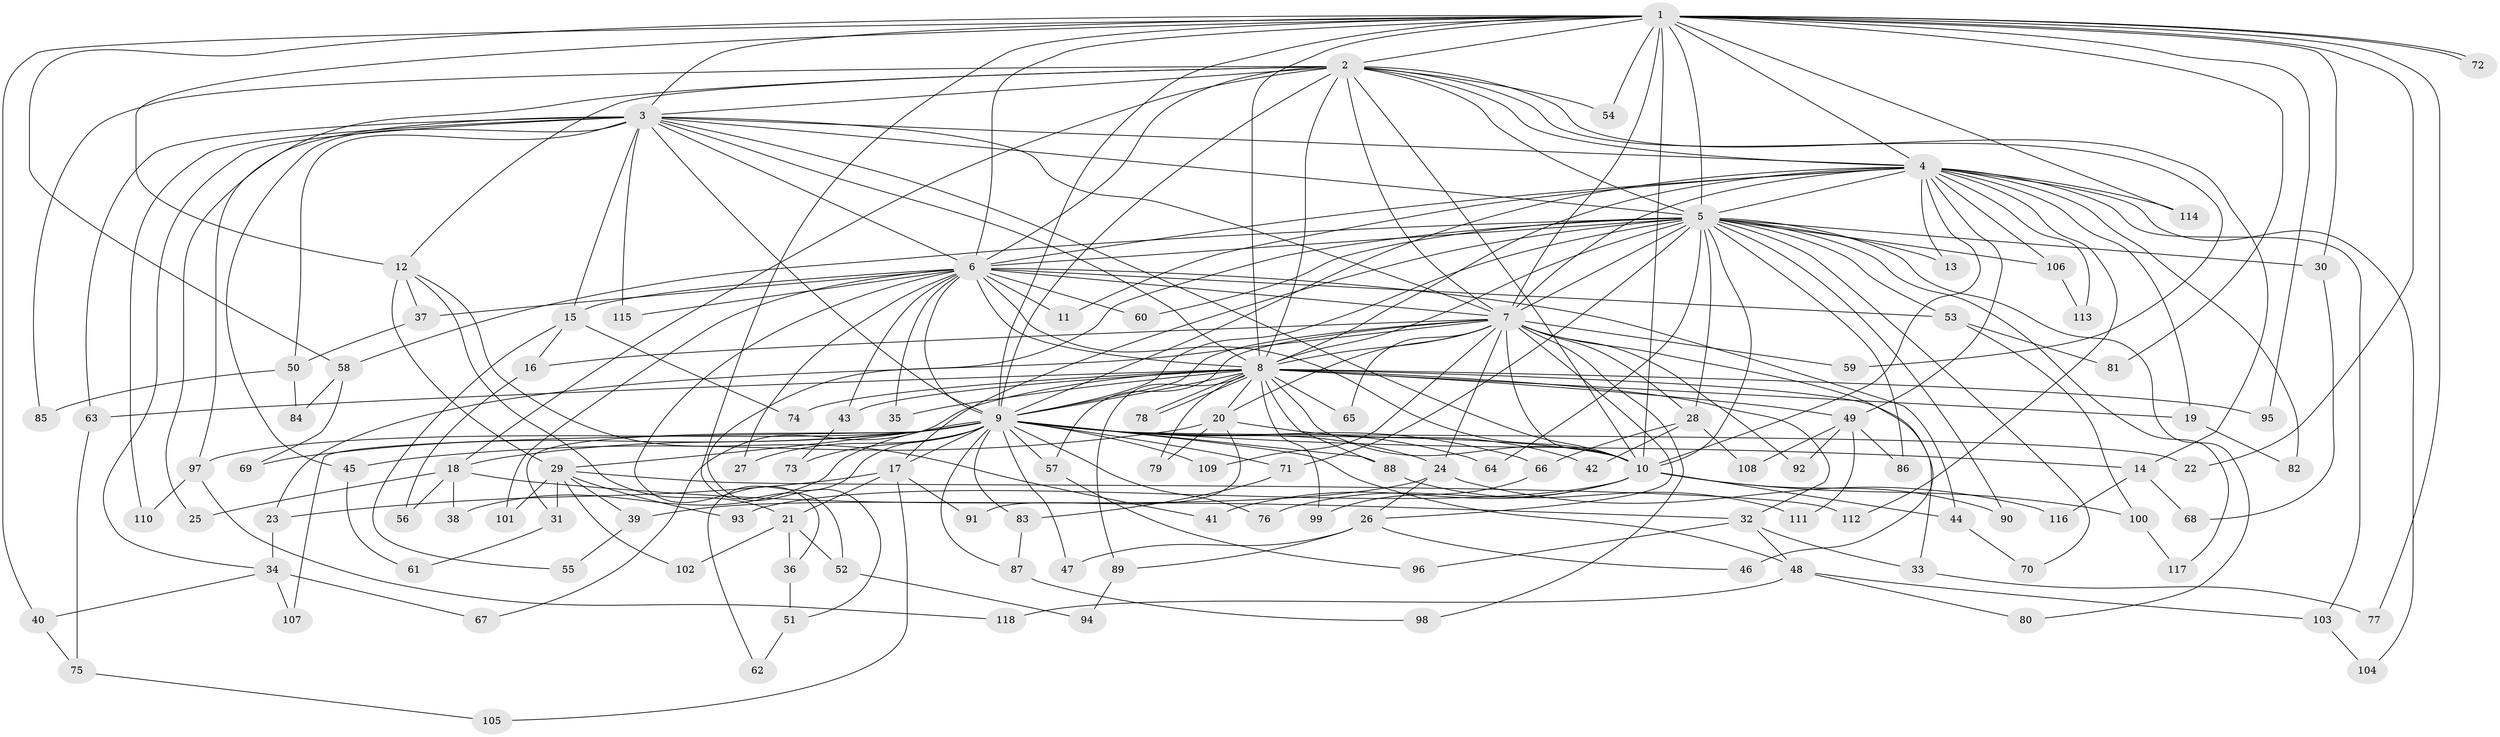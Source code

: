 // coarse degree distribution, {22: 0.014285714285714285, 15: 0.014285714285714285, 16: 0.014285714285714285, 20: 0.02857142857142857, 23: 0.014285714285714285, 19: 0.014285714285714285, 24: 0.014285714285714285, 28: 0.014285714285714285, 13: 0.014285714285714285, 2: 0.45714285714285713, 6: 0.07142857142857142, 4: 0.05714285714285714, 5: 0.05714285714285714, 9: 0.014285714285714285, 3: 0.17142857142857143, 8: 0.014285714285714285, 7: 0.014285714285714285}
// Generated by graph-tools (version 1.1) at 2025/17/03/04/25 18:17:27]
// undirected, 118 vertices, 261 edges
graph export_dot {
graph [start="1"]
  node [color=gray90,style=filled];
  1;
  2;
  3;
  4;
  5;
  6;
  7;
  8;
  9;
  10;
  11;
  12;
  13;
  14;
  15;
  16;
  17;
  18;
  19;
  20;
  21;
  22;
  23;
  24;
  25;
  26;
  27;
  28;
  29;
  30;
  31;
  32;
  33;
  34;
  35;
  36;
  37;
  38;
  39;
  40;
  41;
  42;
  43;
  44;
  45;
  46;
  47;
  48;
  49;
  50;
  51;
  52;
  53;
  54;
  55;
  56;
  57;
  58;
  59;
  60;
  61;
  62;
  63;
  64;
  65;
  66;
  67;
  68;
  69;
  70;
  71;
  72;
  73;
  74;
  75;
  76;
  77;
  78;
  79;
  80;
  81;
  82;
  83;
  84;
  85;
  86;
  87;
  88;
  89;
  90;
  91;
  92;
  93;
  94;
  95;
  96;
  97;
  98;
  99;
  100;
  101;
  102;
  103;
  104;
  105;
  106;
  107;
  108;
  109;
  110;
  111;
  112;
  113;
  114;
  115;
  116;
  117;
  118;
  1 -- 2;
  1 -- 3;
  1 -- 4;
  1 -- 5;
  1 -- 6;
  1 -- 7;
  1 -- 8;
  1 -- 9;
  1 -- 10;
  1 -- 12;
  1 -- 22;
  1 -- 30;
  1 -- 40;
  1 -- 52;
  1 -- 54;
  1 -- 58;
  1 -- 72;
  1 -- 72;
  1 -- 77;
  1 -- 81;
  1 -- 95;
  1 -- 114;
  2 -- 3;
  2 -- 4;
  2 -- 5;
  2 -- 6;
  2 -- 7;
  2 -- 8;
  2 -- 9;
  2 -- 10;
  2 -- 12;
  2 -- 14;
  2 -- 18;
  2 -- 25;
  2 -- 54;
  2 -- 59;
  2 -- 85;
  3 -- 4;
  3 -- 5;
  3 -- 6;
  3 -- 7;
  3 -- 8;
  3 -- 9;
  3 -- 10;
  3 -- 15;
  3 -- 34;
  3 -- 45;
  3 -- 50;
  3 -- 63;
  3 -- 97;
  3 -- 110;
  3 -- 115;
  4 -- 5;
  4 -- 6;
  4 -- 7;
  4 -- 8;
  4 -- 9;
  4 -- 10;
  4 -- 11;
  4 -- 13;
  4 -- 19;
  4 -- 49;
  4 -- 82;
  4 -- 103;
  4 -- 104;
  4 -- 106;
  4 -- 112;
  4 -- 113;
  4 -- 114;
  5 -- 6;
  5 -- 7;
  5 -- 8;
  5 -- 9;
  5 -- 10;
  5 -- 13;
  5 -- 17;
  5 -- 28;
  5 -- 30;
  5 -- 51;
  5 -- 53;
  5 -- 58;
  5 -- 60;
  5 -- 64;
  5 -- 70;
  5 -- 71;
  5 -- 80;
  5 -- 86;
  5 -- 90;
  5 -- 106;
  5 -- 117;
  6 -- 7;
  6 -- 8;
  6 -- 9;
  6 -- 10;
  6 -- 11;
  6 -- 15;
  6 -- 27;
  6 -- 35;
  6 -- 36;
  6 -- 37;
  6 -- 43;
  6 -- 44;
  6 -- 53;
  6 -- 60;
  6 -- 101;
  6 -- 115;
  7 -- 8;
  7 -- 9;
  7 -- 10;
  7 -- 16;
  7 -- 20;
  7 -- 23;
  7 -- 24;
  7 -- 26;
  7 -- 28;
  7 -- 46;
  7 -- 57;
  7 -- 59;
  7 -- 65;
  7 -- 92;
  7 -- 98;
  7 -- 109;
  8 -- 9;
  8 -- 10;
  8 -- 19;
  8 -- 20;
  8 -- 32;
  8 -- 33;
  8 -- 35;
  8 -- 43;
  8 -- 49;
  8 -- 63;
  8 -- 65;
  8 -- 67;
  8 -- 74;
  8 -- 78;
  8 -- 78;
  8 -- 79;
  8 -- 88;
  8 -- 89;
  8 -- 95;
  8 -- 99;
  9 -- 10;
  9 -- 14;
  9 -- 17;
  9 -- 18;
  9 -- 22;
  9 -- 24;
  9 -- 27;
  9 -- 29;
  9 -- 31;
  9 -- 38;
  9 -- 47;
  9 -- 48;
  9 -- 57;
  9 -- 62;
  9 -- 64;
  9 -- 66;
  9 -- 69;
  9 -- 71;
  9 -- 73;
  9 -- 76;
  9 -- 83;
  9 -- 87;
  9 -- 88;
  9 -- 97;
  9 -- 107;
  9 -- 109;
  10 -- 41;
  10 -- 44;
  10 -- 76;
  10 -- 90;
  10 -- 93;
  10 -- 100;
  12 -- 21;
  12 -- 29;
  12 -- 37;
  12 -- 41;
  14 -- 68;
  14 -- 116;
  15 -- 16;
  15 -- 55;
  15 -- 74;
  16 -- 56;
  17 -- 21;
  17 -- 23;
  17 -- 91;
  17 -- 105;
  18 -- 25;
  18 -- 32;
  18 -- 38;
  18 -- 56;
  19 -- 82;
  20 -- 42;
  20 -- 45;
  20 -- 79;
  20 -- 91;
  21 -- 36;
  21 -- 52;
  21 -- 102;
  23 -- 34;
  24 -- 26;
  24 -- 39;
  24 -- 116;
  26 -- 46;
  26 -- 47;
  26 -- 89;
  28 -- 42;
  28 -- 66;
  28 -- 108;
  29 -- 31;
  29 -- 39;
  29 -- 93;
  29 -- 101;
  29 -- 102;
  29 -- 112;
  30 -- 68;
  31 -- 61;
  32 -- 33;
  32 -- 48;
  32 -- 96;
  33 -- 77;
  34 -- 40;
  34 -- 67;
  34 -- 107;
  36 -- 51;
  37 -- 50;
  39 -- 55;
  40 -- 75;
  43 -- 73;
  44 -- 70;
  45 -- 61;
  48 -- 80;
  48 -- 103;
  48 -- 118;
  49 -- 86;
  49 -- 92;
  49 -- 108;
  49 -- 111;
  50 -- 84;
  50 -- 85;
  51 -- 62;
  52 -- 94;
  53 -- 81;
  53 -- 100;
  57 -- 96;
  58 -- 69;
  58 -- 84;
  63 -- 75;
  66 -- 99;
  71 -- 83;
  75 -- 105;
  83 -- 87;
  87 -- 98;
  88 -- 111;
  89 -- 94;
  97 -- 110;
  97 -- 118;
  100 -- 117;
  103 -- 104;
  106 -- 113;
}
